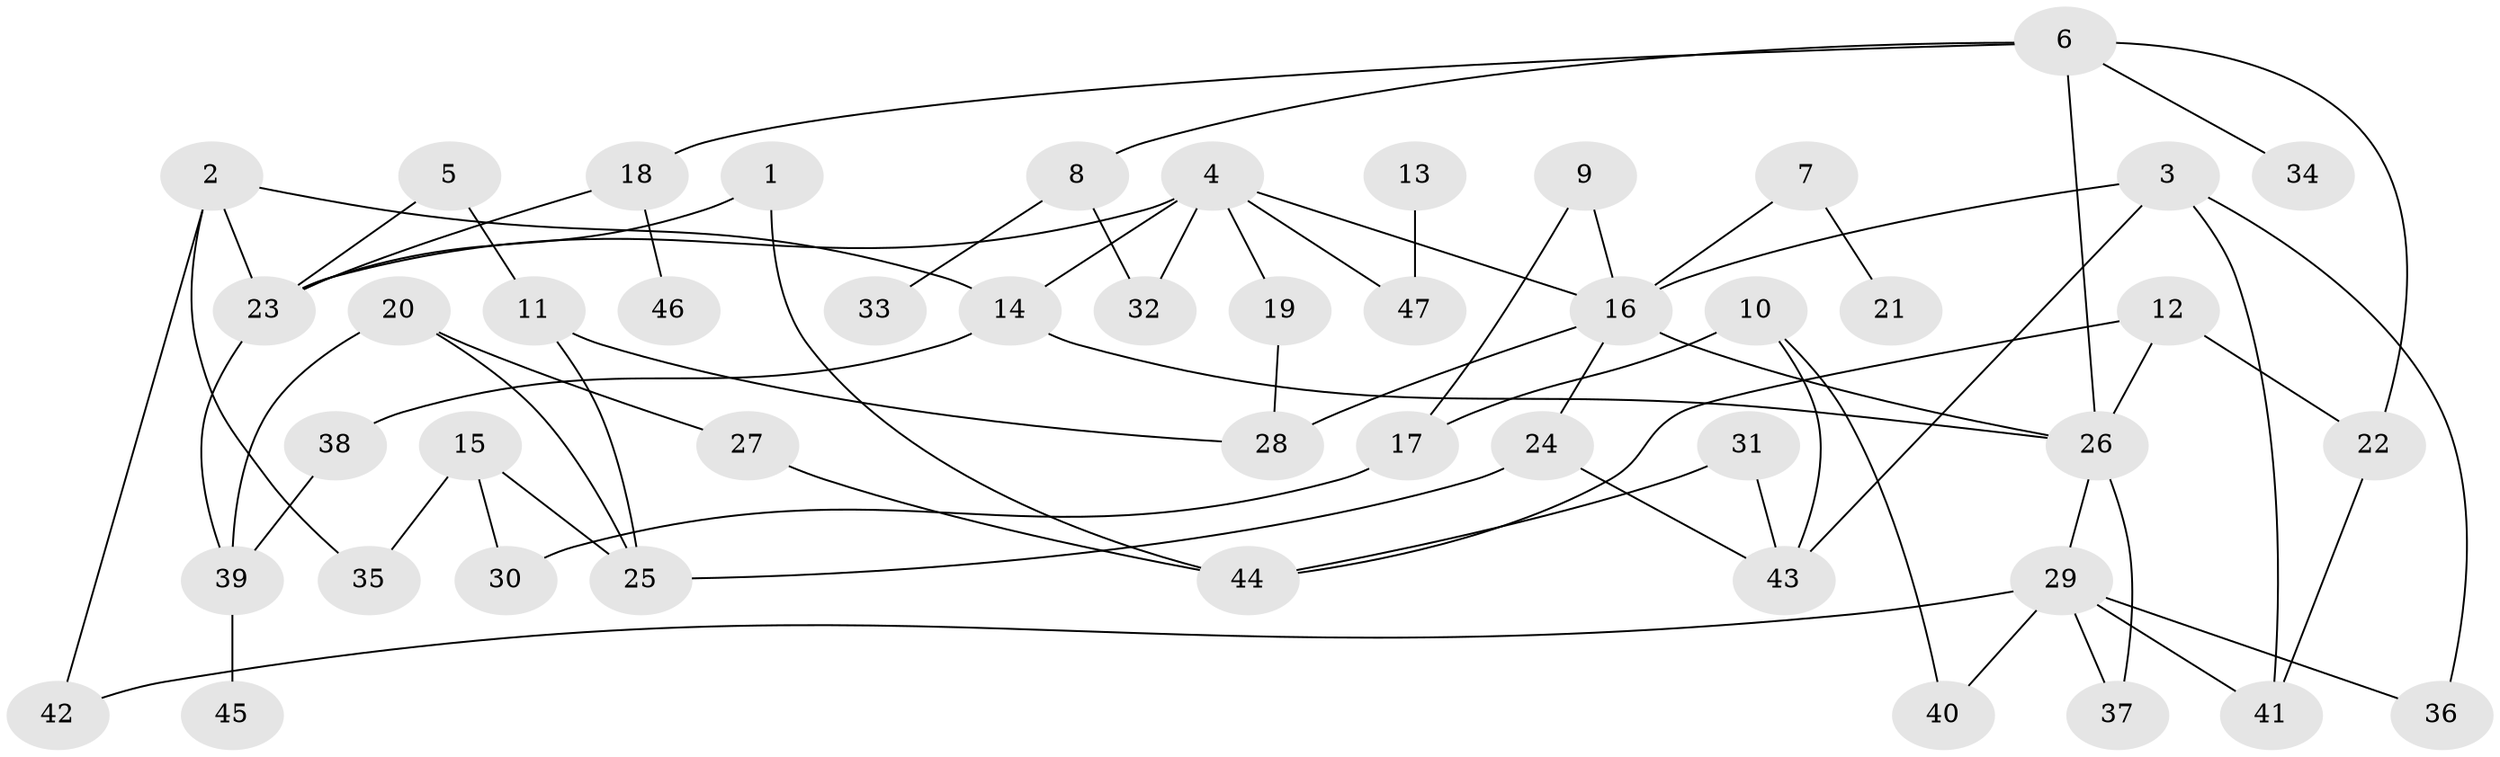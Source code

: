 // original degree distribution, {7: 0.010638297872340425, 8: 0.010638297872340425, 9: 0.010638297872340425, 2: 0.3191489361702128, 4: 0.0851063829787234, 3: 0.22340425531914893, 5: 0.05319148936170213, 6: 0.010638297872340425, 1: 0.2765957446808511}
// Generated by graph-tools (version 1.1) at 2025/00/03/09/25 03:00:56]
// undirected, 47 vertices, 69 edges
graph export_dot {
graph [start="1"]
  node [color=gray90,style=filled];
  1;
  2;
  3;
  4;
  5;
  6;
  7;
  8;
  9;
  10;
  11;
  12;
  13;
  14;
  15;
  16;
  17;
  18;
  19;
  20;
  21;
  22;
  23;
  24;
  25;
  26;
  27;
  28;
  29;
  30;
  31;
  32;
  33;
  34;
  35;
  36;
  37;
  38;
  39;
  40;
  41;
  42;
  43;
  44;
  45;
  46;
  47;
  1 -- 23 [weight=1.0];
  1 -- 44 [weight=1.0];
  2 -- 14 [weight=1.0];
  2 -- 23 [weight=1.0];
  2 -- 35 [weight=1.0];
  2 -- 42 [weight=1.0];
  3 -- 16 [weight=1.0];
  3 -- 36 [weight=1.0];
  3 -- 41 [weight=1.0];
  3 -- 43 [weight=1.0];
  4 -- 14 [weight=1.0];
  4 -- 16 [weight=1.0];
  4 -- 19 [weight=1.0];
  4 -- 23 [weight=1.0];
  4 -- 32 [weight=2.0];
  4 -- 47 [weight=1.0];
  5 -- 11 [weight=1.0];
  5 -- 23 [weight=1.0];
  6 -- 8 [weight=1.0];
  6 -- 18 [weight=1.0];
  6 -- 22 [weight=1.0];
  6 -- 26 [weight=1.0];
  6 -- 34 [weight=1.0];
  7 -- 16 [weight=1.0];
  7 -- 21 [weight=1.0];
  8 -- 32 [weight=1.0];
  8 -- 33 [weight=1.0];
  9 -- 16 [weight=1.0];
  9 -- 17 [weight=1.0];
  10 -- 17 [weight=1.0];
  10 -- 40 [weight=1.0];
  10 -- 43 [weight=1.0];
  11 -- 25 [weight=1.0];
  11 -- 28 [weight=1.0];
  12 -- 22 [weight=1.0];
  12 -- 26 [weight=1.0];
  12 -- 44 [weight=1.0];
  13 -- 47 [weight=1.0];
  14 -- 26 [weight=1.0];
  14 -- 38 [weight=1.0];
  15 -- 25 [weight=1.0];
  15 -- 30 [weight=1.0];
  15 -- 35 [weight=1.0];
  16 -- 24 [weight=1.0];
  16 -- 26 [weight=1.0];
  16 -- 28 [weight=1.0];
  17 -- 30 [weight=1.0];
  18 -- 23 [weight=1.0];
  18 -- 46 [weight=1.0];
  19 -- 28 [weight=1.0];
  20 -- 25 [weight=1.0];
  20 -- 27 [weight=1.0];
  20 -- 39 [weight=1.0];
  22 -- 41 [weight=1.0];
  23 -- 39 [weight=1.0];
  24 -- 25 [weight=1.0];
  24 -- 43 [weight=1.0];
  26 -- 29 [weight=1.0];
  26 -- 37 [weight=1.0];
  27 -- 44 [weight=1.0];
  29 -- 36 [weight=1.0];
  29 -- 37 [weight=1.0];
  29 -- 40 [weight=1.0];
  29 -- 41 [weight=1.0];
  29 -- 42 [weight=1.0];
  31 -- 43 [weight=1.0];
  31 -- 44 [weight=1.0];
  38 -- 39 [weight=1.0];
  39 -- 45 [weight=1.0];
}
